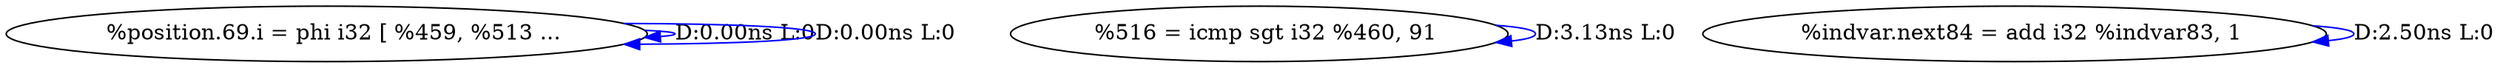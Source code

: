 digraph {
Node0x288a340[label="  %position.69.i = phi i32 [ %459, %513 ..."];
Node0x288a340 -> Node0x288a340[label="D:0.00ns L:0",color=blue];
Node0x288a340 -> Node0x288a340[label="D:0.00ns L:0",color=blue];
Node0x288a420[label="  %516 = icmp sgt i32 %460, 91"];
Node0x288a420 -> Node0x288a420[label="D:3.13ns L:0",color=blue];
Node0x288a500[label="  %indvar.next84 = add i32 %indvar83, 1"];
Node0x288a500 -> Node0x288a500[label="D:2.50ns L:0",color=blue];
}
